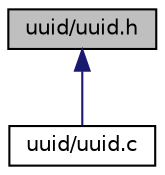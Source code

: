 digraph "uuid/uuid.h"
{
 // INTERACTIVE_SVG=YES
 // LATEX_PDF_SIZE
  bgcolor="transparent";
  edge [fontname="Helvetica",fontsize="10",labelfontname="Helvetica",labelfontsize="10"];
  node [fontname="Helvetica",fontsize="10",shape=record];
  Node1 [label="uuid/uuid.h",height=0.2,width=0.4,color="black", fillcolor="grey75", style="filled", fontcolor="black",tooltip="Public include header for the UUID generation library."];
  Node1 -> Node2 [dir="back",color="midnightblue",fontsize="10",style="solid",fontname="Helvetica"];
  Node2 [label="uuid/uuid.c",height=0.2,width=0.4,color="black",URL="$uuid_8c.html",tooltip="Implementation of the UUID generation library."];
}
